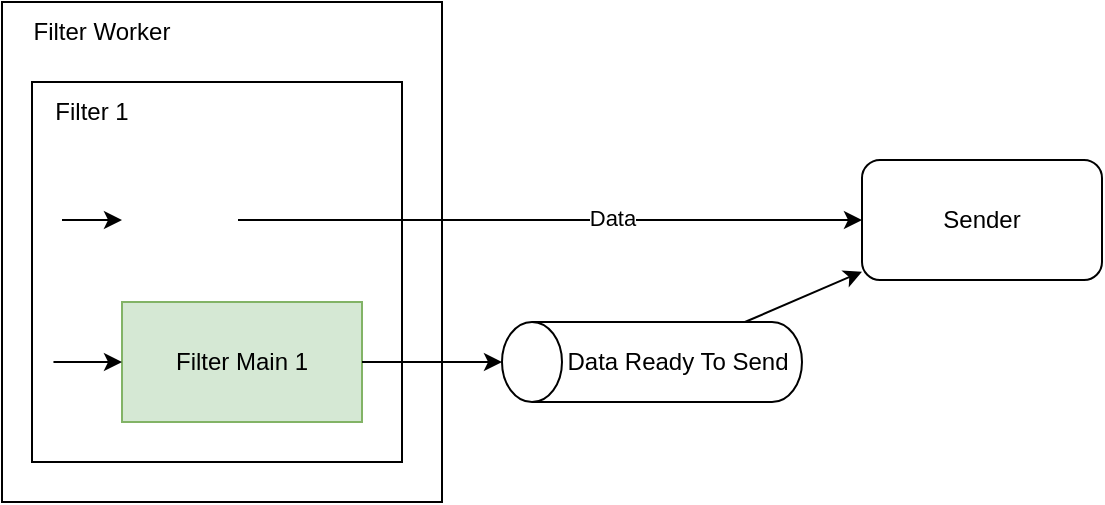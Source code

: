 <mxfile version="15.5.9" type="device"><diagram id="4UUA0-Zr05Y2TUEB2MFe" name="Page-1"><mxGraphModel dx="1185" dy="643" grid="1" gridSize="10" guides="1" tooltips="1" connect="1" arrows="1" fold="1" page="1" pageScale="1" pageWidth="1100" pageHeight="850" math="0" shadow="0"><root><mxCell id="0"/><mxCell id="1" parent="0"/><mxCell id="IubRfHfx_OkZrx9TVVss-2" value="Data Ready To Send" style="shape=cylinder3;whiteSpace=wrap;html=1;boundedLbl=1;backgroundOutline=1;size=15;direction=north;" vertex="1" parent="1"><mxGeometry x="420" y="500" width="150" height="40" as="geometry"/></mxCell><mxCell id="IubRfHfx_OkZrx9TVVss-13" value="Sender" style="rounded=1;whiteSpace=wrap;html=1;" vertex="1" parent="1"><mxGeometry x="600" y="419" width="120" height="60" as="geometry"/></mxCell><mxCell id="IubRfHfx_OkZrx9TVVss-1" value="" style="rounded=0;whiteSpace=wrap;html=1;" vertex="1" parent="1"><mxGeometry x="170" y="340" width="220" height="250" as="geometry"/></mxCell><mxCell id="IubRfHfx_OkZrx9TVVss-7" value="Filter Worker" style="text;html=1;strokeColor=none;fillColor=none;align=center;verticalAlign=middle;whiteSpace=wrap;rounded=0;" vertex="1" parent="1"><mxGeometry x="170" y="340" width="100" height="30" as="geometry"/></mxCell><mxCell id="IubRfHfx_OkZrx9TVVss-3" value="" style="rounded=0;whiteSpace=wrap;html=1;" vertex="1" parent="1"><mxGeometry x="185" y="380" width="185" height="190" as="geometry"/></mxCell><mxCell id="IubRfHfx_OkZrx9TVVss-4" value="Filter 1" style="text;html=1;strokeColor=none;fillColor=none;align=center;verticalAlign=middle;whiteSpace=wrap;rounded=0;" vertex="1" parent="1"><mxGeometry x="185" y="380" width="60" height="30" as="geometry"/></mxCell><mxCell id="IubRfHfx_OkZrx9TVVss-5" value="Filter Main 1" style="rounded=0;whiteSpace=wrap;html=1;fillColor=#d5e8d4;strokeColor=#82b366;" vertex="1" parent="1"><mxGeometry x="230" y="490" width="120" height="60" as="geometry"/></mxCell><mxCell id="IubRfHfx_OkZrx9TVVss-14" value="" style="endArrow=classic;html=1;rounded=0;" edge="1" parent="1" source="IubRfHfx_OkZrx9TVVss-5" target="IubRfHfx_OkZrx9TVVss-2"><mxGeometry x="160" y="310" width="50" height="50" as="geometry"><mxPoint x="350" y="550" as="sourcePoint"/><mxPoint x="430" y="590" as="targetPoint"/></mxGeometry></mxCell><mxCell id="IubRfHfx_OkZrx9TVVss-16" value="" style="shape=image;html=1;verticalAlign=top;verticalLabelPosition=bottom;labelBackgroundColor=#ffffff;imageAspect=0;aspect=fixed;image=https://cdn0.iconfinder.com/data/icons/small-n-flat/24/678118-filter-128.png;direction=north;" vertex="1" parent="1"><mxGeometry x="230" y="420" width="58" height="58" as="geometry"/></mxCell><mxCell id="IubRfHfx_OkZrx9TVVss-17" value="" style="endArrow=classic;html=1;rounded=0;exitX=0.058;exitY=0.737;exitDx=0;exitDy=0;exitPerimeter=0;" edge="1" parent="1" source="IubRfHfx_OkZrx9TVVss-3" target="IubRfHfx_OkZrx9TVVss-5"><mxGeometry width="50" height="50" relative="1" as="geometry"><mxPoint x="120" y="680" as="sourcePoint"/><mxPoint x="170" y="630" as="targetPoint"/></mxGeometry></mxCell><mxCell id="IubRfHfx_OkZrx9TVVss-18" value="" style="endArrow=classic;html=1;rounded=0;" edge="1" parent="1" target="IubRfHfx_OkZrx9TVVss-16"><mxGeometry width="50" height="50" relative="1" as="geometry"><mxPoint x="200" y="449" as="sourcePoint"/><mxPoint x="240" y="530.02" as="targetPoint"/></mxGeometry></mxCell><mxCell id="IubRfHfx_OkZrx9TVVss-19" value="" style="endArrow=classic;html=1;rounded=0;" edge="1" parent="1" source="IubRfHfx_OkZrx9TVVss-16" target="IubRfHfx_OkZrx9TVVss-13"><mxGeometry width="50" height="50" relative="1" as="geometry"><mxPoint x="210" y="459" as="sourcePoint"/><mxPoint x="530" y="470" as="targetPoint"/></mxGeometry></mxCell><mxCell id="IubRfHfx_OkZrx9TVVss-21" value="Data" style="edgeLabel;html=1;align=center;verticalAlign=middle;resizable=0;points=[];" vertex="1" connectable="0" parent="IubRfHfx_OkZrx9TVVss-19"><mxGeometry x="0.199" y="1" relative="1" as="geometry"><mxPoint as="offset"/></mxGeometry></mxCell><mxCell id="IubRfHfx_OkZrx9TVVss-20" value="" style="endArrow=classic;html=1;rounded=0;" edge="1" parent="1" source="IubRfHfx_OkZrx9TVVss-2" target="IubRfHfx_OkZrx9TVVss-13"><mxGeometry width="50" height="50" relative="1" as="geometry"><mxPoint x="298" y="459.071" as="sourcePoint"/><mxPoint x="620" y="459.854" as="targetPoint"/></mxGeometry></mxCell></root></mxGraphModel></diagram></mxfile>